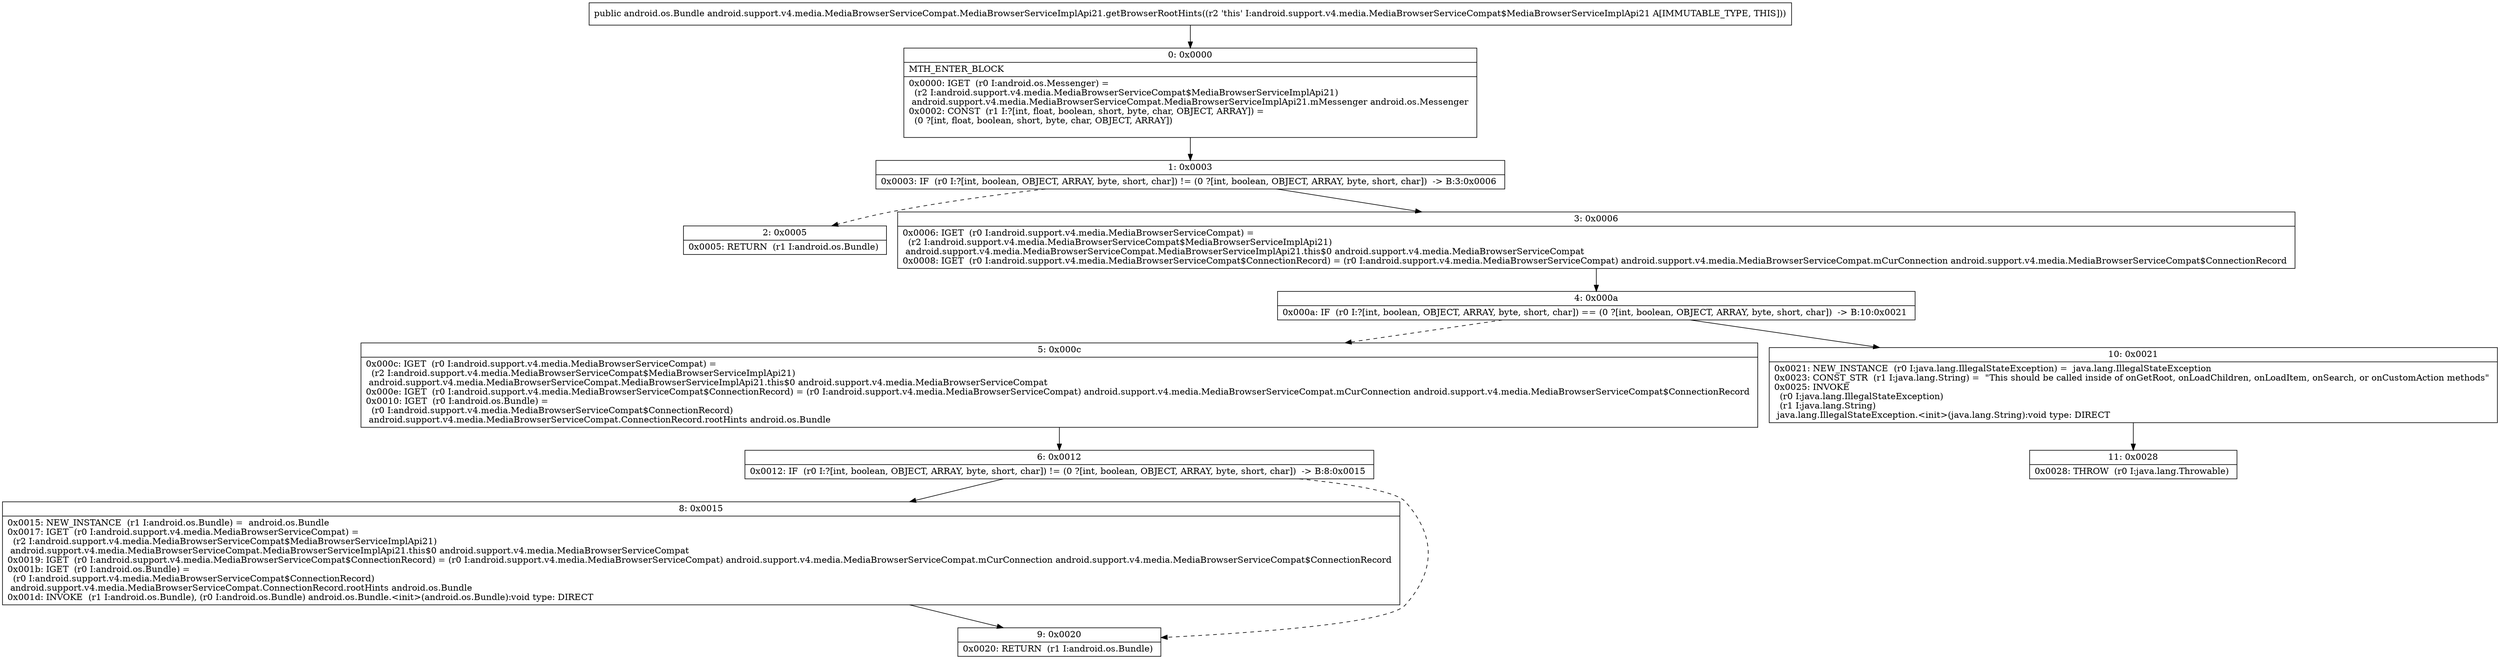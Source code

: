 digraph "CFG forandroid.support.v4.media.MediaBrowserServiceCompat.MediaBrowserServiceImplApi21.getBrowserRootHints()Landroid\/os\/Bundle;" {
Node_0 [shape=record,label="{0\:\ 0x0000|MTH_ENTER_BLOCK\l|0x0000: IGET  (r0 I:android.os.Messenger) = \l  (r2 I:android.support.v4.media.MediaBrowserServiceCompat$MediaBrowserServiceImplApi21)\l android.support.v4.media.MediaBrowserServiceCompat.MediaBrowserServiceImplApi21.mMessenger android.os.Messenger \l0x0002: CONST  (r1 I:?[int, float, boolean, short, byte, char, OBJECT, ARRAY]) = \l  (0 ?[int, float, boolean, short, byte, char, OBJECT, ARRAY])\l \l}"];
Node_1 [shape=record,label="{1\:\ 0x0003|0x0003: IF  (r0 I:?[int, boolean, OBJECT, ARRAY, byte, short, char]) != (0 ?[int, boolean, OBJECT, ARRAY, byte, short, char])  \-\> B:3:0x0006 \l}"];
Node_2 [shape=record,label="{2\:\ 0x0005|0x0005: RETURN  (r1 I:android.os.Bundle) \l}"];
Node_3 [shape=record,label="{3\:\ 0x0006|0x0006: IGET  (r0 I:android.support.v4.media.MediaBrowserServiceCompat) = \l  (r2 I:android.support.v4.media.MediaBrowserServiceCompat$MediaBrowserServiceImplApi21)\l android.support.v4.media.MediaBrowserServiceCompat.MediaBrowserServiceImplApi21.this$0 android.support.v4.media.MediaBrowserServiceCompat \l0x0008: IGET  (r0 I:android.support.v4.media.MediaBrowserServiceCompat$ConnectionRecord) = (r0 I:android.support.v4.media.MediaBrowserServiceCompat) android.support.v4.media.MediaBrowserServiceCompat.mCurConnection android.support.v4.media.MediaBrowserServiceCompat$ConnectionRecord \l}"];
Node_4 [shape=record,label="{4\:\ 0x000a|0x000a: IF  (r0 I:?[int, boolean, OBJECT, ARRAY, byte, short, char]) == (0 ?[int, boolean, OBJECT, ARRAY, byte, short, char])  \-\> B:10:0x0021 \l}"];
Node_5 [shape=record,label="{5\:\ 0x000c|0x000c: IGET  (r0 I:android.support.v4.media.MediaBrowserServiceCompat) = \l  (r2 I:android.support.v4.media.MediaBrowserServiceCompat$MediaBrowserServiceImplApi21)\l android.support.v4.media.MediaBrowserServiceCompat.MediaBrowserServiceImplApi21.this$0 android.support.v4.media.MediaBrowserServiceCompat \l0x000e: IGET  (r0 I:android.support.v4.media.MediaBrowserServiceCompat$ConnectionRecord) = (r0 I:android.support.v4.media.MediaBrowserServiceCompat) android.support.v4.media.MediaBrowserServiceCompat.mCurConnection android.support.v4.media.MediaBrowserServiceCompat$ConnectionRecord \l0x0010: IGET  (r0 I:android.os.Bundle) = \l  (r0 I:android.support.v4.media.MediaBrowserServiceCompat$ConnectionRecord)\l android.support.v4.media.MediaBrowserServiceCompat.ConnectionRecord.rootHints android.os.Bundle \l}"];
Node_6 [shape=record,label="{6\:\ 0x0012|0x0012: IF  (r0 I:?[int, boolean, OBJECT, ARRAY, byte, short, char]) != (0 ?[int, boolean, OBJECT, ARRAY, byte, short, char])  \-\> B:8:0x0015 \l}"];
Node_8 [shape=record,label="{8\:\ 0x0015|0x0015: NEW_INSTANCE  (r1 I:android.os.Bundle) =  android.os.Bundle \l0x0017: IGET  (r0 I:android.support.v4.media.MediaBrowserServiceCompat) = \l  (r2 I:android.support.v4.media.MediaBrowserServiceCompat$MediaBrowserServiceImplApi21)\l android.support.v4.media.MediaBrowserServiceCompat.MediaBrowserServiceImplApi21.this$0 android.support.v4.media.MediaBrowserServiceCompat \l0x0019: IGET  (r0 I:android.support.v4.media.MediaBrowserServiceCompat$ConnectionRecord) = (r0 I:android.support.v4.media.MediaBrowserServiceCompat) android.support.v4.media.MediaBrowserServiceCompat.mCurConnection android.support.v4.media.MediaBrowserServiceCompat$ConnectionRecord \l0x001b: IGET  (r0 I:android.os.Bundle) = \l  (r0 I:android.support.v4.media.MediaBrowserServiceCompat$ConnectionRecord)\l android.support.v4.media.MediaBrowserServiceCompat.ConnectionRecord.rootHints android.os.Bundle \l0x001d: INVOKE  (r1 I:android.os.Bundle), (r0 I:android.os.Bundle) android.os.Bundle.\<init\>(android.os.Bundle):void type: DIRECT \l}"];
Node_9 [shape=record,label="{9\:\ 0x0020|0x0020: RETURN  (r1 I:android.os.Bundle) \l}"];
Node_10 [shape=record,label="{10\:\ 0x0021|0x0021: NEW_INSTANCE  (r0 I:java.lang.IllegalStateException) =  java.lang.IllegalStateException \l0x0023: CONST_STR  (r1 I:java.lang.String) =  \"This should be called inside of onGetRoot, onLoadChildren, onLoadItem, onSearch, or onCustomAction methods\" \l0x0025: INVOKE  \l  (r0 I:java.lang.IllegalStateException)\l  (r1 I:java.lang.String)\l java.lang.IllegalStateException.\<init\>(java.lang.String):void type: DIRECT \l}"];
Node_11 [shape=record,label="{11\:\ 0x0028|0x0028: THROW  (r0 I:java.lang.Throwable) \l}"];
MethodNode[shape=record,label="{public android.os.Bundle android.support.v4.media.MediaBrowserServiceCompat.MediaBrowserServiceImplApi21.getBrowserRootHints((r2 'this' I:android.support.v4.media.MediaBrowserServiceCompat$MediaBrowserServiceImplApi21 A[IMMUTABLE_TYPE, THIS])) }"];
MethodNode -> Node_0;
Node_0 -> Node_1;
Node_1 -> Node_2[style=dashed];
Node_1 -> Node_3;
Node_3 -> Node_4;
Node_4 -> Node_5[style=dashed];
Node_4 -> Node_10;
Node_5 -> Node_6;
Node_6 -> Node_8;
Node_6 -> Node_9[style=dashed];
Node_8 -> Node_9;
Node_10 -> Node_11;
}

